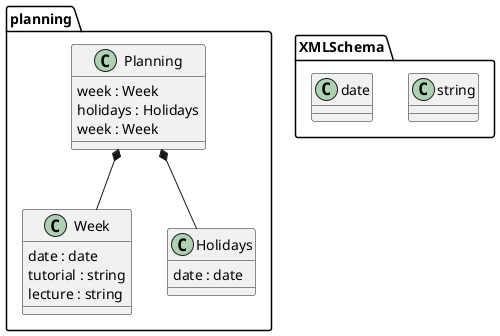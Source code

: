 @startuml
package planning{
  class Planning{
    week : Week
    holidays : Holidays
    week : Week
  }

  class Week{
    date : date
    tutorial : string
    lecture : string
  }

  class Holidays{
    date : date
  }

  Planning *-- Week
  Planning *-- Holidays
}

package XMLSchema{
  class string
  class date
}
@enduml